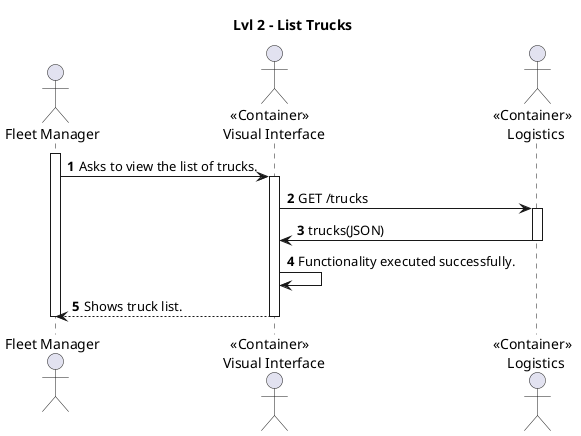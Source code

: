 @startuml

title Lvl 2 - List Trucks

autonumber

actor "Fleet Manager" as FM
actor "<< Container >> \n Visual Interface" as SYS
actor "<< Container >> \n Logistics" as LG


activate FM
FM -> SYS : Asks to view the list of trucks.
activate SYS

SYS -> LG : GET /trucks
activate LG

LG -> SYS : trucks(JSON)
deactivate LG

SYS -> SYS : Functionality executed successfully.

SYS --> FM : Shows truck list.
deactivate SYS

deactivate FM

@enduml
